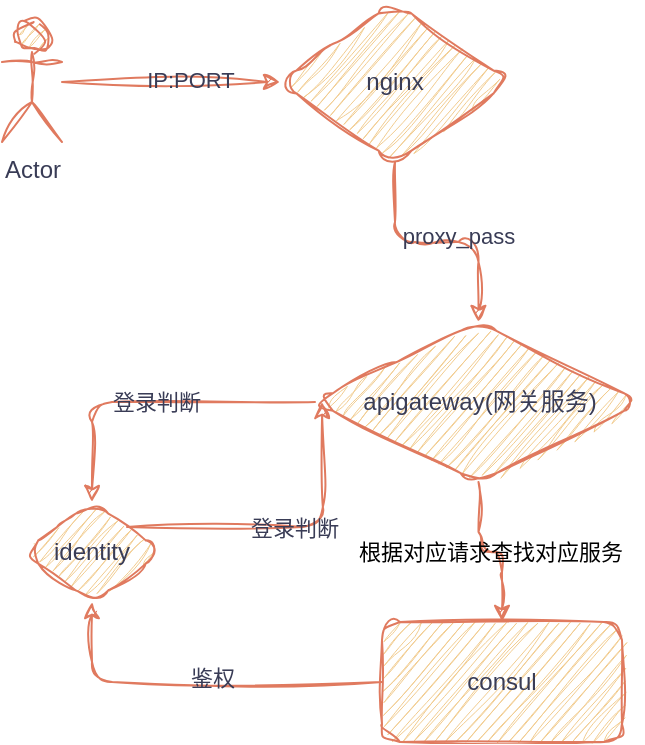 <mxfile version="21.1.1" type="github">
  <diagram name="第 1 页" id="YG0pK4gPXe1OfzLrQ7Dj">
    <mxGraphModel dx="954" dy="616" grid="1" gridSize="10" guides="1" tooltips="1" connect="1" arrows="1" fold="1" page="1" pageScale="1" pageWidth="827" pageHeight="1169" math="0" shadow="0">
      <root>
        <mxCell id="0" />
        <mxCell id="1" parent="0" />
        <mxCell id="G88FasHc9i8MGPDfRjqv-6" value="" style="edgeStyle=orthogonalEdgeStyle;rounded=1;orthogonalLoop=1;jettySize=auto;html=1;labelBackgroundColor=none;strokeColor=#E07A5F;fontColor=default;sketch=1;curveFitting=1;jiggle=2;" parent="1" source="G88FasHc9i8MGPDfRjqv-4" target="G88FasHc9i8MGPDfRjqv-5" edge="1">
          <mxGeometry relative="1" as="geometry" />
        </mxCell>
        <mxCell id="G88FasHc9i8MGPDfRjqv-8" value="IP:PORT" style="edgeLabel;html=1;align=center;verticalAlign=middle;resizable=0;points=[];labelBackgroundColor=none;fontColor=#393C56;rounded=1;sketch=1;curveFitting=1;jiggle=2;" parent="G88FasHc9i8MGPDfRjqv-6" vertex="1" connectable="0">
          <mxGeometry x="0.164" y="1" relative="1" as="geometry">
            <mxPoint as="offset" />
          </mxGeometry>
        </mxCell>
        <mxCell id="G88FasHc9i8MGPDfRjqv-4" value="Actor" style="shape=umlActor;verticalLabelPosition=bottom;verticalAlign=top;html=1;outlineConnect=0;labelBackgroundColor=none;fillColor=#F2CC8F;strokeColor=#E07A5F;fontColor=#393C56;rounded=1;sketch=1;curveFitting=1;jiggle=2;" parent="1" vertex="1">
          <mxGeometry x="160" y="130" width="30" height="60" as="geometry" />
        </mxCell>
        <mxCell id="G88FasHc9i8MGPDfRjqv-10" value="" style="edgeStyle=orthogonalEdgeStyle;rounded=1;orthogonalLoop=1;jettySize=auto;html=1;labelBackgroundColor=none;strokeColor=#E07A5F;fontColor=default;sketch=1;curveFitting=1;jiggle=2;" parent="1" source="G88FasHc9i8MGPDfRjqv-5" target="G88FasHc9i8MGPDfRjqv-9" edge="1">
          <mxGeometry relative="1" as="geometry" />
        </mxCell>
        <mxCell id="G88FasHc9i8MGPDfRjqv-11" value="proxy_pass" style="edgeLabel;html=1;align=center;verticalAlign=middle;resizable=0;points=[];labelBackgroundColor=none;fontColor=#393C56;rounded=1;sketch=1;curveFitting=1;jiggle=2;" parent="G88FasHc9i8MGPDfRjqv-10" vertex="1" connectable="0">
          <mxGeometry x="0.157" y="3" relative="1" as="geometry">
            <mxPoint x="1" as="offset" />
          </mxGeometry>
        </mxCell>
        <mxCell id="G88FasHc9i8MGPDfRjqv-5" value="nginx" style="rhombus;whiteSpace=wrap;html=1;verticalAlign=middle;horizontal=1;labelBackgroundColor=none;fillColor=#F2CC8F;strokeColor=#E07A5F;fontColor=#393C56;rounded=1;sketch=1;curveFitting=1;jiggle=2;" parent="1" vertex="1">
          <mxGeometry x="299" y="120" width="115" height="80" as="geometry" />
        </mxCell>
        <mxCell id="G88FasHc9i8MGPDfRjqv-13" value="根据对应请求查找对应服务" style="edgeStyle=orthogonalEdgeStyle;rounded=1;orthogonalLoop=1;jettySize=auto;html=1;labelBackgroundColor=none;strokeColor=#E07A5F;fontColor=default;sketch=1;curveFitting=1;jiggle=2;" parent="1" source="G88FasHc9i8MGPDfRjqv-9" target="G88FasHc9i8MGPDfRjqv-12" edge="1">
          <mxGeometry relative="1" as="geometry" />
        </mxCell>
        <mxCell id="G88FasHc9i8MGPDfRjqv-17" style="edgeStyle=orthogonalEdgeStyle;rounded=1;orthogonalLoop=1;jettySize=auto;html=1;labelBackgroundColor=none;strokeColor=#E07A5F;fontColor=default;sketch=1;curveFitting=1;jiggle=2;" parent="1" source="G88FasHc9i8MGPDfRjqv-9" target="G88FasHc9i8MGPDfRjqv-14" edge="1">
          <mxGeometry relative="1" as="geometry" />
        </mxCell>
        <mxCell id="G88FasHc9i8MGPDfRjqv-24" value="登录判断" style="edgeLabel;html=1;align=center;verticalAlign=middle;resizable=0;points=[];labelBackgroundColor=none;fontColor=#393C56;rounded=1;sketch=1;curveFitting=1;jiggle=2;" parent="G88FasHc9i8MGPDfRjqv-17" vertex="1" connectable="0">
          <mxGeometry x="-0.015" relative="1" as="geometry">
            <mxPoint as="offset" />
          </mxGeometry>
        </mxCell>
        <mxCell id="G88FasHc9i8MGPDfRjqv-9" value="apigateway(网关服务)" style="rhombus;whiteSpace=wrap;html=1;labelBackgroundColor=none;fillColor=#F2CC8F;strokeColor=#E07A5F;fontColor=#393C56;rounded=1;sketch=1;curveFitting=1;jiggle=2;" parent="1" vertex="1">
          <mxGeometry x="316.5" y="280" width="163.5" height="80" as="geometry" />
        </mxCell>
        <mxCell id="G88FasHc9i8MGPDfRjqv-15" value="" style="edgeStyle=orthogonalEdgeStyle;rounded=1;orthogonalLoop=1;jettySize=auto;html=1;labelBackgroundColor=none;strokeColor=#E07A5F;fontColor=default;sketch=1;curveFitting=1;jiggle=2;" parent="1" source="G88FasHc9i8MGPDfRjqv-12" target="G88FasHc9i8MGPDfRjqv-14" edge="1">
          <mxGeometry relative="1" as="geometry" />
        </mxCell>
        <mxCell id="G88FasHc9i8MGPDfRjqv-16" value="鉴权" style="edgeLabel;html=1;align=center;verticalAlign=middle;resizable=0;points=[];labelBackgroundColor=none;fontColor=#393C56;rounded=1;sketch=1;curveFitting=1;jiggle=2;" parent="G88FasHc9i8MGPDfRjqv-15" vertex="1" connectable="0">
          <mxGeometry x="-0.08" y="-2" relative="1" as="geometry">
            <mxPoint as="offset" />
          </mxGeometry>
        </mxCell>
        <mxCell id="G88FasHc9i8MGPDfRjqv-12" value="consul" style="rounded=1;whiteSpace=wrap;html=1;labelBackgroundColor=none;fillColor=#F2CC8F;strokeColor=#E07A5F;fontColor=#393C56;sketch=1;curveFitting=1;jiggle=2;" parent="1" vertex="1">
          <mxGeometry x="350" y="430" width="120" height="60" as="geometry" />
        </mxCell>
        <mxCell id="G88FasHc9i8MGPDfRjqv-18" style="edgeStyle=orthogonalEdgeStyle;rounded=1;orthogonalLoop=1;jettySize=auto;html=1;exitX=1;exitY=0;exitDx=0;exitDy=0;labelBackgroundColor=none;strokeColor=#E07A5F;fontColor=default;sketch=1;curveFitting=1;jiggle=2;" parent="1" source="G88FasHc9i8MGPDfRjqv-14" edge="1">
          <mxGeometry relative="1" as="geometry">
            <mxPoint x="320" y="320" as="targetPoint" />
            <mxPoint x="190" y="392.5" as="sourcePoint" />
          </mxGeometry>
        </mxCell>
        <mxCell id="G88FasHc9i8MGPDfRjqv-19" value="登录判断" style="edgeLabel;html=1;align=center;verticalAlign=middle;resizable=0;points=[];labelBackgroundColor=none;fontColor=#393C56;rounded=1;sketch=1;curveFitting=1;jiggle=2;" parent="G88FasHc9i8MGPDfRjqv-18" vertex="1" connectable="0">
          <mxGeometry x="0.025" y="1" relative="1" as="geometry">
            <mxPoint x="1" y="1" as="offset" />
          </mxGeometry>
        </mxCell>
        <mxCell id="G88FasHc9i8MGPDfRjqv-14" value="identity" style="rhombus;whiteSpace=wrap;html=1;rounded=1;labelBackgroundColor=none;fillColor=#F2CC8F;strokeColor=#E07A5F;fontColor=#393C56;sketch=1;curveFitting=1;jiggle=2;" parent="1" vertex="1">
          <mxGeometry x="170" y="370" width="70" height="50" as="geometry" />
        </mxCell>
      </root>
    </mxGraphModel>
  </diagram>
</mxfile>
